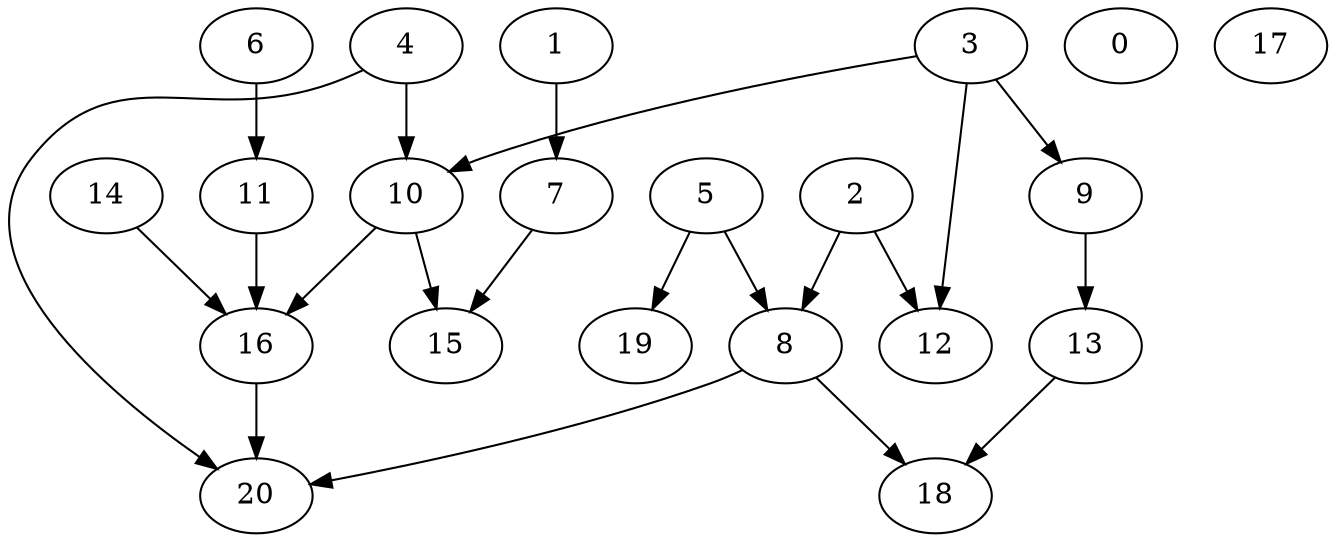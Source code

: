 digraph "Random_Nodes_21_Density_1.00_CCR_0.10_WeightType_Random_GB" {
	graph ["Duplicate states"=0,
		GraphType=Random,
		"Max states in OPEN"=0,
		Modes="120000ms; topo-ordered tasks, ; Pruning: task equivalence, fixed order ready list, ; F-value: ; Optimisation: best schedule length (\
SL) optimisation on equal, ",
		NumberOfTasks=21,
		"Pruned using list schedule length"=1,
		"States removed from OPEN"=0,
		TargetSystem="Homogeneous-16",
		"Time to schedule (ms)"=97,
		"Total idle time"=204,
		"Total schedule length"=264,
		"Total sequential time"=1188,
		"Total states created"=2
	];
	3	["Finish time"=84,
		Processor=0,
		"Start time"=0,
		Weight=84];
	10	["Finish time"=120,
		Processor=0,
		"Start time"=84,
		Weight=36];
	3 -> 10	[Weight=2];
	9	["Finish time"=140,
		Processor=1,
		"Start time"=92,
		Weight=48];
	3 -> 9	[Weight=8];
	12	["Finish time"=226,
		Processor=3,
		"Start time"=130,
		Weight=96];
	3 -> 12	[Weight=4];
	4	["Finish time"=60,
		Processor=1,
		"Start time"=0,
		Weight=60];
	4 -> 10	[Weight=9];
	20	["Finish time"=264,
		Processor=0,
		"Start time"=204,
		Weight=60];
	4 -> 20	[Weight=3];
	2	["Finish time"=120,
		Processor=2,
		"Start time"=0,
		Weight=120];
	8	["Finish time"=192,
		Processor=2,
		"Start time"=120,
		Weight=72];
	2 -> 8	[Weight=2];
	2 -> 12	[Weight=10];
	6	["Finish time"=24,
		Processor=3,
		"Start time"=0,
		Weight=24];
	11	["Finish time"=48,
		Processor=3,
		"Start time"=24,
		Weight=24];
	6 -> 11	[Weight=4];
	5	["Finish time"=60,
		Processor=4,
		"Start time"=0,
		Weight=60];
	5 -> 8	[Weight=10];
	19	["Finish time"=156,
		Processor=4,
		"Start time"=60,
		Weight=96];
	5 -> 19	[Weight=4];
	14	["Finish time"=36,
		Processor=5,
		"Start time"=0,
		Weight=36];
	16	["Finish time"=204,
		Processor=0,
		"Start time"=120,
		Weight=84];
	14 -> 16	[Weight=6];
	10 -> 16	[Weight=3];
	15	["Finish time"=150,
		Processor=5,
		"Start time"=126,
		Weight=24];
	10 -> 15	[Weight=6];
	11 -> 16	[Weight=4];
	16 -> 20	[Weight=10];
	1	["Finish time"=48,
		Processor=6,
		"Start time"=0,
		Weight=48];
	7	["Finish time"=108,
		Processor=6,
		"Start time"=48,
		Weight=60];
	1 -> 7	[Weight=5];
	8 -> 20	[Weight=4];
	18	["Finish time"=216,
		Processor=2,
		"Start time"=192,
		Weight=24];
	8 -> 18	[Weight=2];
	13	["Finish time"=164,
		Processor=1,
		"Start time"=140,
		Weight=24];
	9 -> 13	[Weight=4];
	7 -> 15	[Weight=10];
	0	["Finish time"=84,
		Processor=7,
		"Start time"=0,
		Weight=84];
	13 -> 18	[Weight=9];
	17	["Finish time"=24,
		Processor=8,
		"Start time"=0,
		Weight=24];
}
